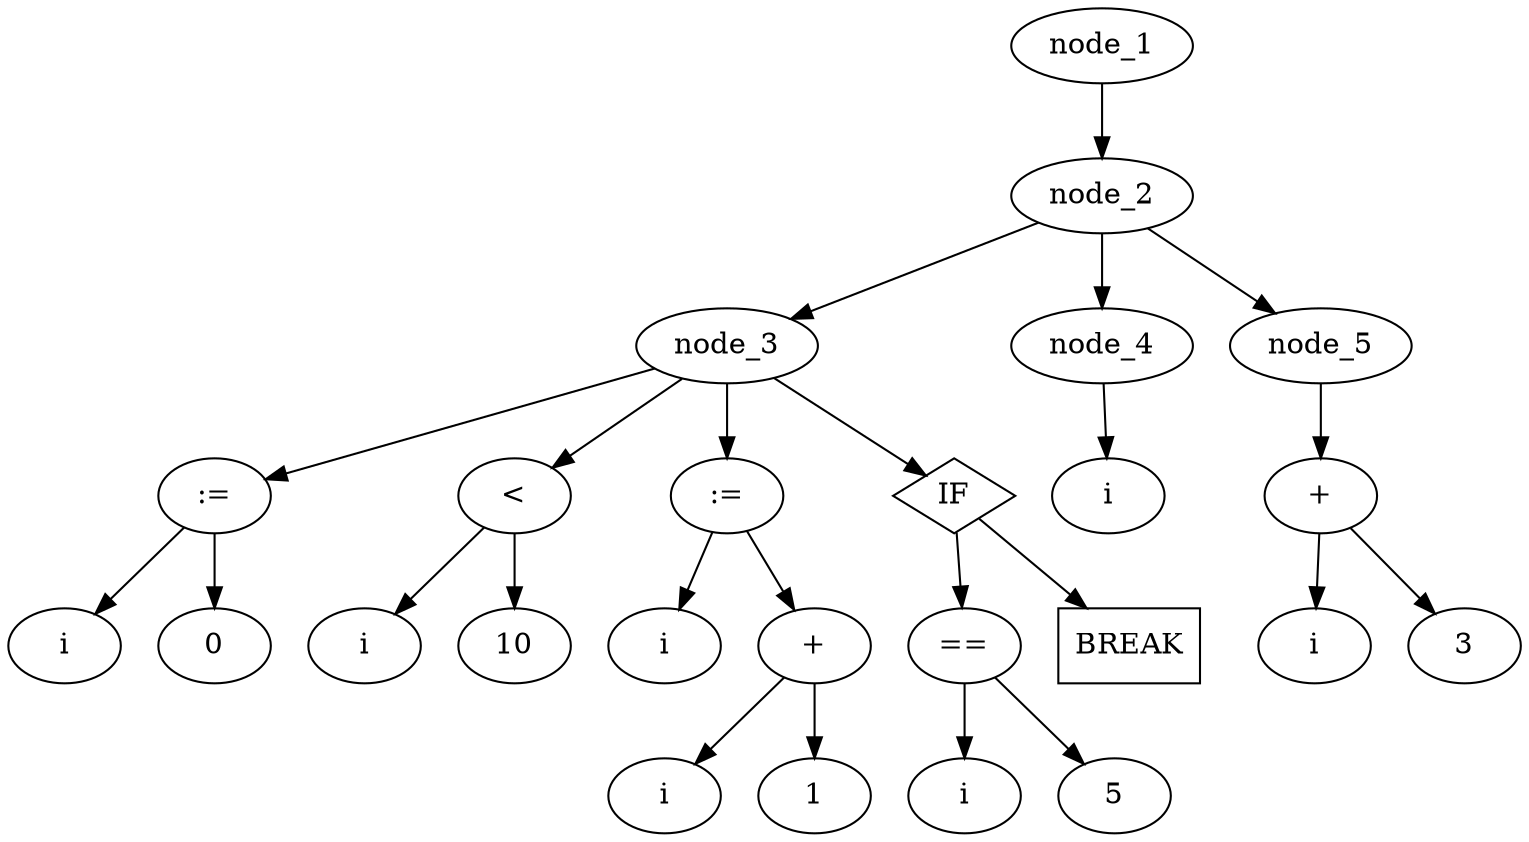        
digraph exempleminiC {

    // arbre abstrait de la fonction main

    node_1 ->   node_2
    node_2 ->   node_3
    node_2 ->   node_4
    node_2 ->   node_5

    // instruction FOR
    node_6  [label=":="]
    node_7  [label="i"]
    node_8  [label="0"]

    node_9  [label="<"]
    node_10  [label="i"]
    node_11  [label="10"]

    node_12  [label=":="]
    node_13  [label="i"]
    node_14  [label="+"]
    node_15  [label="i"]
    node_16  [label="1"]
 
    node_3 -> node_6
    node_6 -> node_7
    node_6 -> node_8

    node_3 -> node_9
    node_9 -> node_10
    node_9 -> node_11

    node_3 -> node_12
    node_12 -> node_13
    node_12 -> node_14
    node_14 -> node_15
    node_14 -> node_16

     // appel de fonction printd
    node_17 [label="i"]
    node_4 -> node_17

     // return
    node_18 [label="+"]
    node_19  [label="i"]
    node_20  [label="3"]
    node_5 -> node_18
    node_18 -> node_19
    node_18 -> node_20

     // corps de boucle for
    node_21 [label="IF" shape=diamond]
    node_22 [label="=="]
    node_23 [label="i"]
    node_24 [label="5"]
    node_3 -> node_21 
    node_21 -> node_22
    node_22 -> node_23
    node_22 -> node_24
     
     // corps du if
    node_25 [label="BREAK" shape=box]
    node_21 -> node_25
 }

